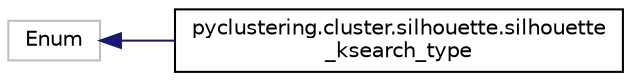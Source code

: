 digraph "Graphical Class Hierarchy"
{
 // INTERACTIVE_SVG=YES
  edge [fontname="Helvetica",fontsize="10",labelfontname="Helvetica",labelfontsize="10"];
  node [fontname="Helvetica",fontsize="10",shape=record];
  rankdir="LR";
  Node119 [label="Enum",height=0.2,width=0.4,color="grey75", fillcolor="white", style="filled"];
  Node119 -> Node0 [dir="back",color="midnightblue",fontsize="10",style="solid",fontname="Helvetica"];
  Node0 [label="pyclustering.cluster.silhouette.silhouette\l_ksearch_type",height=0.2,width=0.4,color="black", fillcolor="white", style="filled",URL="$db/d80/classpyclustering_1_1cluster_1_1silhouette_1_1silhouette__ksearch__type.html",tooltip="Defines algorithms that can be used to find optimal number of cluster using Silhouette method..."];
}
